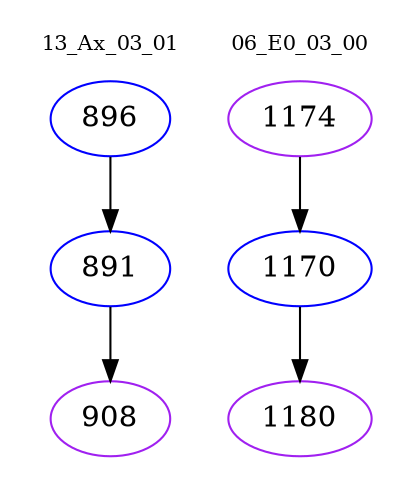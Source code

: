 digraph{
subgraph cluster_0 {
color = white
label = "13_Ax_03_01";
fontsize=10;
T0_896 [label="896", color="blue"]
T0_896 -> T0_891 [color="black"]
T0_891 [label="891", color="blue"]
T0_891 -> T0_908 [color="black"]
T0_908 [label="908", color="purple"]
}
subgraph cluster_1 {
color = white
label = "06_E0_03_00";
fontsize=10;
T1_1174 [label="1174", color="purple"]
T1_1174 -> T1_1170 [color="black"]
T1_1170 [label="1170", color="blue"]
T1_1170 -> T1_1180 [color="black"]
T1_1180 [label="1180", color="purple"]
}
}
